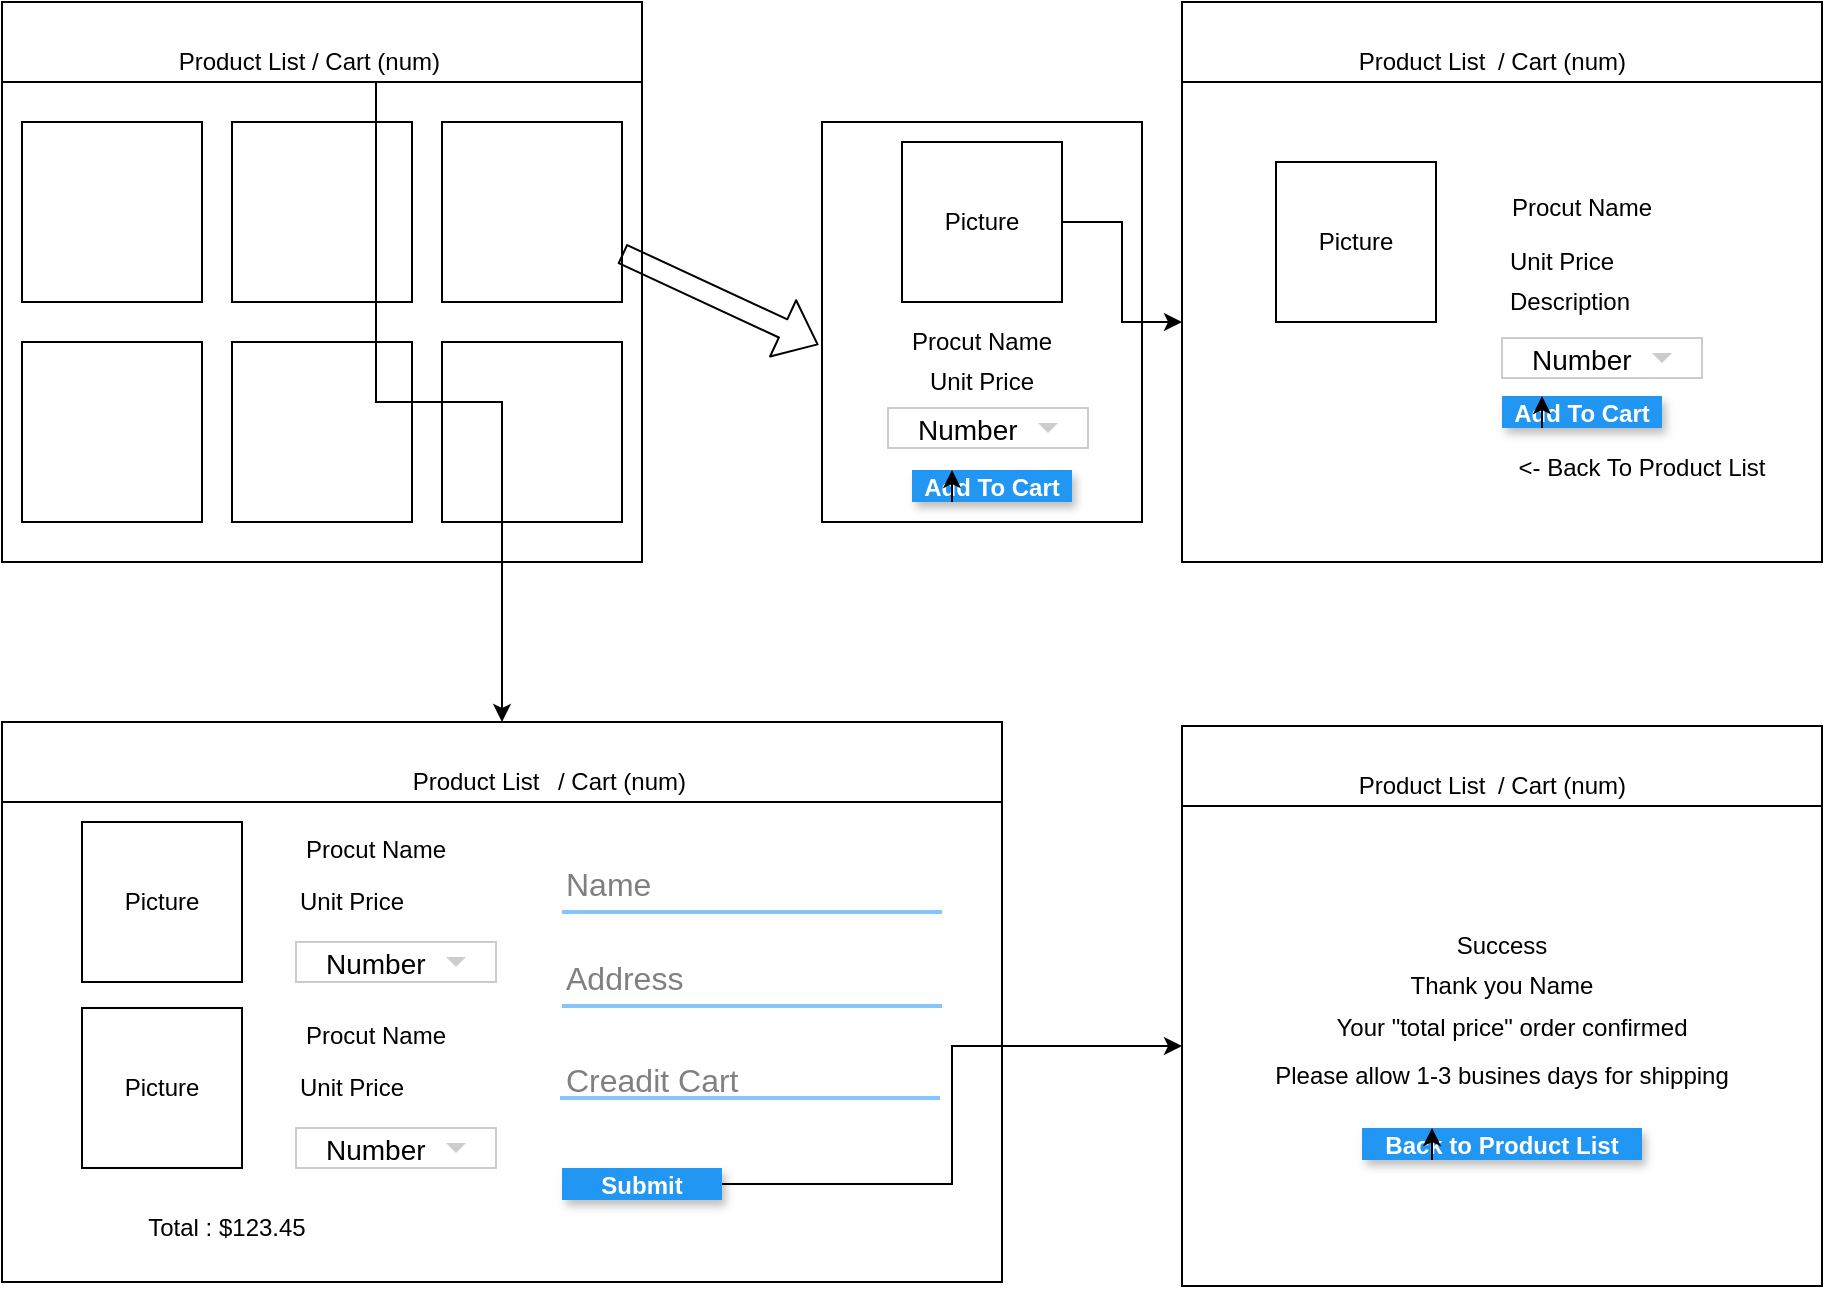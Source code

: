 <mxfile>
    <diagram id="4H5u5QS_M6N6Bkx950i7" name="Page-1">
        <mxGraphModel dx="855" dy="615" grid="1" gridSize="10" guides="1" tooltips="1" connect="1" arrows="1" fold="1" page="1" pageScale="1" pageWidth="1169" pageHeight="827" math="0" shadow="0">
            <root>
                <mxCell id="0"/>
                <mxCell id="1" parent="0"/>
                <mxCell id="2" value="" style="rounded=0;whiteSpace=wrap;html=1;" parent="1" vertex="1">
                    <mxGeometry x="40" y="40" width="320" height="40" as="geometry"/>
                </mxCell>
                <mxCell id="3" value="" style="rounded=0;whiteSpace=wrap;html=1;" parent="1" vertex="1">
                    <mxGeometry x="40" y="80" width="320" height="240" as="geometry"/>
                </mxCell>
                <mxCell id="4" value="" style="rounded=0;whiteSpace=wrap;html=1;" parent="1" vertex="1">
                    <mxGeometry x="50" y="100" width="90" height="90" as="geometry"/>
                </mxCell>
                <mxCell id="5" value="" style="rounded=0;whiteSpace=wrap;html=1;" parent="1" vertex="1">
                    <mxGeometry x="155" y="100" width="90" height="90" as="geometry"/>
                </mxCell>
                <mxCell id="6" value="" style="rounded=0;whiteSpace=wrap;html=1;" parent="1" vertex="1">
                    <mxGeometry x="260" y="100" width="90" height="90" as="geometry"/>
                </mxCell>
                <mxCell id="7" value="" style="rounded=0;whiteSpace=wrap;html=1;" parent="1" vertex="1">
                    <mxGeometry x="50" y="210" width="90" height="90" as="geometry"/>
                </mxCell>
                <mxCell id="8" value="" style="rounded=0;whiteSpace=wrap;html=1;" parent="1" vertex="1">
                    <mxGeometry x="155" y="210" width="90" height="90" as="geometry"/>
                </mxCell>
                <mxCell id="9" value="" style="rounded=0;whiteSpace=wrap;html=1;" parent="1" vertex="1">
                    <mxGeometry x="260" y="210" width="90" height="90" as="geometry"/>
                </mxCell>
                <mxCell id="10" value="Product List" style="text;html=1;strokeColor=none;fillColor=none;align=center;verticalAlign=middle;whiteSpace=wrap;rounded=0;" parent="1" vertex="1">
                    <mxGeometry x="120" y="60" width="80" height="20" as="geometry"/>
                </mxCell>
                <mxCell id="81" style="edgeStyle=orthogonalEdgeStyle;rounded=0;orthogonalLoop=1;jettySize=auto;html=1;exitX=0.5;exitY=1;exitDx=0;exitDy=0;entryX=0.5;entryY=0;entryDx=0;entryDy=0;" edge="1" parent="1" source="11" target="51">
                    <mxGeometry relative="1" as="geometry"/>
                </mxCell>
                <mxCell id="11" value="/ Cart (num)" style="text;html=1;strokeColor=none;fillColor=none;align=center;verticalAlign=middle;whiteSpace=wrap;rounded=0;" parent="1" vertex="1">
                    <mxGeometry x="187" y="60" width="80" height="20" as="geometry"/>
                </mxCell>
                <mxCell id="14" value="" style="rounded=0;whiteSpace=wrap;html=1;" parent="1" vertex="1">
                    <mxGeometry x="450" y="100" width="160" height="200" as="geometry"/>
                </mxCell>
                <mxCell id="82" style="edgeStyle=orthogonalEdgeStyle;rounded=0;orthogonalLoop=1;jettySize=auto;html=1;exitX=1;exitY=0.5;exitDx=0;exitDy=0;entryX=0;entryY=0.5;entryDx=0;entryDy=0;" edge="1" parent="1" source="15" target="34">
                    <mxGeometry relative="1" as="geometry"/>
                </mxCell>
                <mxCell id="15" value="Picture" style="whiteSpace=wrap;html=1;aspect=fixed;" parent="1" vertex="1">
                    <mxGeometry x="490" y="110" width="80" height="80" as="geometry"/>
                </mxCell>
                <mxCell id="16" value="Procut Name" style="text;html=1;strokeColor=none;fillColor=none;align=center;verticalAlign=middle;whiteSpace=wrap;rounded=0;" parent="1" vertex="1">
                    <mxGeometry x="490" y="200" width="80" height="20" as="geometry"/>
                </mxCell>
                <mxCell id="17" value="Unit Price" style="text;html=1;strokeColor=none;fillColor=none;align=center;verticalAlign=middle;whiteSpace=wrap;rounded=0;" parent="1" vertex="1">
                    <mxGeometry x="490" y="220" width="80" height="20" as="geometry"/>
                </mxCell>
                <mxCell id="18" value="" style="dashed=0;align=center;fontSize=12;shape=rect;fillColor=#ffffff;strokeColor=#cccccc;" parent="1" vertex="1">
                    <mxGeometry x="483" y="243" width="100" height="20" as="geometry"/>
                </mxCell>
                <mxCell id="19" value="Number" style="text;fontColor=#000000;verticalAlign=middle;spacingLeft=13;fontSize=14;" parent="18" vertex="1">
                    <mxGeometry width="100" height="20" as="geometry"/>
                </mxCell>
                <mxCell id="20" value="" style="dashed=0;html=1;shape=mxgraph.gmdl.triangle;fillColor=#cccccc;strokeColor=none;" parent="18" vertex="1">
                    <mxGeometry x="1" y="0.5" width="10" height="5" relative="1" as="geometry">
                        <mxPoint x="-25" y="-2.5" as="offset"/>
                    </mxGeometry>
                </mxCell>
                <mxCell id="23" value="Add To Cart" style="dashed=0;align=center;fontSize=12;shape=rect;fillColor=#2196F3;strokeColor=none;fontStyle=1;shadow=1;fontColor=#ffffff;" parent="1" vertex="1">
                    <mxGeometry x="495" y="274" width="80" height="16" as="geometry"/>
                </mxCell>
                <mxCell id="24" value="" style="shape=flexArrow;endArrow=classic;html=1;entryX=-0.011;entryY=0.557;entryDx=0;entryDy=0;entryPerimeter=0;" parent="1" source="6" target="14" edge="1">
                    <mxGeometry width="50" height="50" relative="1" as="geometry">
                        <mxPoint x="410" y="330" as="sourcePoint"/>
                        <mxPoint x="460" y="280" as="targetPoint"/>
                    </mxGeometry>
                </mxCell>
                <mxCell id="33" value="" style="rounded=0;whiteSpace=wrap;html=1;" parent="1" vertex="1">
                    <mxGeometry x="630" y="40" width="320" height="40" as="geometry"/>
                </mxCell>
                <mxCell id="34" value="" style="rounded=0;whiteSpace=wrap;html=1;" parent="1" vertex="1">
                    <mxGeometry x="630" y="80" width="320" height="240" as="geometry"/>
                </mxCell>
                <mxCell id="35" value="Product List" style="text;html=1;strokeColor=none;fillColor=none;align=center;verticalAlign=middle;whiteSpace=wrap;rounded=0;" parent="1" vertex="1">
                    <mxGeometry x="710" y="60" width="80" height="20" as="geometry"/>
                </mxCell>
                <mxCell id="36" value="/ Cart (num)" style="text;html=1;strokeColor=none;fillColor=none;align=center;verticalAlign=middle;whiteSpace=wrap;rounded=0;" parent="1" vertex="1">
                    <mxGeometry x="780" y="60" width="80" height="20" as="geometry"/>
                </mxCell>
                <mxCell id="37" style="edgeStyle=orthogonalEdgeStyle;rounded=0;orthogonalLoop=1;jettySize=auto;html=1;exitX=0.25;exitY=1;exitDx=0;exitDy=0;entryX=0.25;entryY=0;entryDx=0;entryDy=0;" parent="1" source="23" target="23" edge="1">
                    <mxGeometry relative="1" as="geometry"/>
                </mxCell>
                <mxCell id="39" value="Picture" style="whiteSpace=wrap;html=1;aspect=fixed;" parent="1" vertex="1">
                    <mxGeometry x="677" y="120" width="80" height="80" as="geometry"/>
                </mxCell>
                <mxCell id="40" value="Procut Name" style="text;html=1;strokeColor=none;fillColor=none;align=center;verticalAlign=middle;whiteSpace=wrap;rounded=0;" parent="1" vertex="1">
                    <mxGeometry x="790" y="133" width="80" height="20" as="geometry"/>
                </mxCell>
                <mxCell id="41" value="Unit Price" style="text;html=1;strokeColor=none;fillColor=none;align=center;verticalAlign=middle;whiteSpace=wrap;rounded=0;" parent="1" vertex="1">
                    <mxGeometry x="780" y="160" width="80" height="20" as="geometry"/>
                </mxCell>
                <mxCell id="42" value="" style="dashed=0;align=center;fontSize=12;shape=rect;fillColor=#ffffff;strokeColor=#cccccc;" parent="1" vertex="1">
                    <mxGeometry x="790" y="208" width="100" height="20" as="geometry"/>
                </mxCell>
                <mxCell id="43" value="Number" style="text;fontColor=#000000;verticalAlign=middle;spacingLeft=13;fontSize=14;" parent="42" vertex="1">
                    <mxGeometry width="100" height="20" as="geometry"/>
                </mxCell>
                <mxCell id="44" value="" style="dashed=0;html=1;shape=mxgraph.gmdl.triangle;fillColor=#cccccc;strokeColor=none;" parent="42" vertex="1">
                    <mxGeometry x="1" y="0.5" width="10" height="5" relative="1" as="geometry">
                        <mxPoint x="-25" y="-2.5" as="offset"/>
                    </mxGeometry>
                </mxCell>
                <mxCell id="45" value="Add To Cart" style="dashed=0;align=center;fontSize=12;shape=rect;fillColor=#2196F3;strokeColor=none;fontStyle=1;shadow=1;fontColor=#ffffff;" parent="1" vertex="1">
                    <mxGeometry x="790" y="237" width="80" height="16" as="geometry"/>
                </mxCell>
                <mxCell id="46" style="edgeStyle=orthogonalEdgeStyle;rounded=0;orthogonalLoop=1;jettySize=auto;html=1;exitX=0.25;exitY=1;exitDx=0;exitDy=0;entryX=0.25;entryY=0;entryDx=0;entryDy=0;" parent="1" source="45" target="45" edge="1">
                    <mxGeometry relative="1" as="geometry"/>
                </mxCell>
                <mxCell id="47" value="Description" style="text;html=1;strokeColor=none;fillColor=none;align=center;verticalAlign=middle;whiteSpace=wrap;rounded=0;" vertex="1" parent="1">
                    <mxGeometry x="784" y="180" width="80" height="20" as="geometry"/>
                </mxCell>
                <mxCell id="50" value="&amp;lt;- Back To Product List" style="text;html=1;strokeColor=none;fillColor=none;align=center;verticalAlign=middle;whiteSpace=wrap;rounded=0;" vertex="1" parent="1">
                    <mxGeometry x="790" y="263" width="140" height="20" as="geometry"/>
                </mxCell>
                <mxCell id="51" value="" style="rounded=0;whiteSpace=wrap;html=1;" vertex="1" parent="1">
                    <mxGeometry x="40" y="400" width="500" height="40" as="geometry"/>
                </mxCell>
                <mxCell id="52" value="" style="rounded=0;whiteSpace=wrap;html=1;" vertex="1" parent="1">
                    <mxGeometry x="40" y="440" width="500" height="240" as="geometry"/>
                </mxCell>
                <mxCell id="53" value="Product List" style="text;html=1;strokeColor=none;fillColor=none;align=center;verticalAlign=middle;whiteSpace=wrap;rounded=0;" vertex="1" parent="1">
                    <mxGeometry x="237" y="420" width="80" height="20" as="geometry"/>
                </mxCell>
                <mxCell id="54" value="/ Cart (num)" style="text;html=1;strokeColor=none;fillColor=none;align=center;verticalAlign=middle;whiteSpace=wrap;rounded=0;" vertex="1" parent="1">
                    <mxGeometry x="310" y="420" width="80" height="20" as="geometry"/>
                </mxCell>
                <mxCell id="55" value="Picture" style="whiteSpace=wrap;html=1;aspect=fixed;" vertex="1" parent="1">
                    <mxGeometry x="80" y="450" width="80" height="80" as="geometry"/>
                </mxCell>
                <mxCell id="56" value="Procut Name" style="text;html=1;strokeColor=none;fillColor=none;align=center;verticalAlign=middle;whiteSpace=wrap;rounded=0;" vertex="1" parent="1">
                    <mxGeometry x="187" y="454" width="80" height="20" as="geometry"/>
                </mxCell>
                <mxCell id="57" value="Unit Price" style="text;html=1;strokeColor=none;fillColor=none;align=center;verticalAlign=middle;whiteSpace=wrap;rounded=0;" vertex="1" parent="1">
                    <mxGeometry x="175" y="480" width="80" height="20" as="geometry"/>
                </mxCell>
                <mxCell id="58" value="" style="dashed=0;align=center;fontSize=12;shape=rect;fillColor=#ffffff;strokeColor=#cccccc;" vertex="1" parent="1">
                    <mxGeometry x="187" y="510" width="100" height="20" as="geometry"/>
                </mxCell>
                <mxCell id="59" value="Number" style="text;fontColor=#000000;verticalAlign=middle;spacingLeft=13;fontSize=14;" vertex="1" parent="58">
                    <mxGeometry width="100" height="20" as="geometry"/>
                </mxCell>
                <mxCell id="60" value="" style="dashed=0;html=1;shape=mxgraph.gmdl.triangle;fillColor=#cccccc;strokeColor=none;" vertex="1" parent="58">
                    <mxGeometry x="1" y="0.5" width="10" height="5" relative="1" as="geometry">
                        <mxPoint x="-25" y="-2.5" as="offset"/>
                    </mxGeometry>
                </mxCell>
                <mxCell id="99" style="edgeStyle=orthogonalEdgeStyle;rounded=0;orthogonalLoop=1;jettySize=auto;html=1;exitX=1;exitY=0.5;exitDx=0;exitDy=0;" edge="1" parent="1" source="61" target="84">
                    <mxGeometry relative="1" as="geometry"/>
                </mxCell>
                <mxCell id="61" value="Submit" style="dashed=0;align=center;fontSize=12;shape=rect;fillColor=#2196F3;strokeColor=none;fontStyle=1;shadow=1;fontColor=#ffffff;" vertex="1" parent="1">
                    <mxGeometry x="320" y="623" width="80" height="16" as="geometry"/>
                </mxCell>
                <mxCell id="66" value="Picture" style="whiteSpace=wrap;html=1;aspect=fixed;" vertex="1" parent="1">
                    <mxGeometry x="80" y="543" width="80" height="80" as="geometry"/>
                </mxCell>
                <mxCell id="67" value="Procut Name" style="text;html=1;strokeColor=none;fillColor=none;align=center;verticalAlign=middle;whiteSpace=wrap;rounded=0;" vertex="1" parent="1">
                    <mxGeometry x="187" y="547" width="80" height="20" as="geometry"/>
                </mxCell>
                <mxCell id="68" value="Unit Price" style="text;html=1;strokeColor=none;fillColor=none;align=center;verticalAlign=middle;whiteSpace=wrap;rounded=0;" vertex="1" parent="1">
                    <mxGeometry x="175" y="573" width="80" height="20" as="geometry"/>
                </mxCell>
                <mxCell id="69" value="" style="dashed=0;align=center;fontSize=12;shape=rect;fillColor=#ffffff;strokeColor=#cccccc;" vertex="1" parent="1">
                    <mxGeometry x="187" y="603" width="100" height="20" as="geometry"/>
                </mxCell>
                <mxCell id="70" value="Number" style="text;fontColor=#000000;verticalAlign=middle;spacingLeft=13;fontSize=14;" vertex="1" parent="69">
                    <mxGeometry width="100" height="20" as="geometry"/>
                </mxCell>
                <mxCell id="71" value="" style="dashed=0;html=1;shape=mxgraph.gmdl.triangle;fillColor=#cccccc;strokeColor=none;" vertex="1" parent="69">
                    <mxGeometry x="1" y="0.5" width="10" height="5" relative="1" as="geometry">
                        <mxPoint x="-25" y="-2.5" as="offset"/>
                    </mxGeometry>
                </mxCell>
                <mxCell id="72" value="Total : $123.45" style="text;html=1;strokeColor=none;fillColor=none;align=center;verticalAlign=middle;whiteSpace=wrap;rounded=0;" vertex="1" parent="1">
                    <mxGeometry x="80" y="643" width="145" height="20" as="geometry"/>
                </mxCell>
                <mxCell id="73" value="Name" style="text;fontColor=#808080;fontSize=16;verticalAlign=middle;strokeColor=none;fillColor=none;opacity=50;" vertex="1" parent="1">
                    <mxGeometry x="320" y="465" width="180" height="30" as="geometry"/>
                </mxCell>
                <mxCell id="74" value="" style="dashed=0;shape=line;strokeWidth=2;noLabel=1;strokeColor=#0C8CF2;opacity=50;" vertex="1" parent="1">
                    <mxGeometry x="320" y="490" width="190" height="10" as="geometry"/>
                </mxCell>
                <mxCell id="75" value="Address" style="text;fontColor=#808080;fontSize=16;verticalAlign=middle;strokeColor=none;fillColor=none;opacity=50;" vertex="1" parent="1">
                    <mxGeometry x="320" y="512" width="180" height="30" as="geometry"/>
                </mxCell>
                <mxCell id="76" value="" style="dashed=0;shape=line;strokeWidth=2;noLabel=1;strokeColor=#0C8CF2;opacity=50;" vertex="1" parent="1">
                    <mxGeometry x="320" y="537" width="190" height="10" as="geometry"/>
                </mxCell>
                <mxCell id="77" value="Creadit Cart" style="text;fontColor=#808080;fontSize=16;verticalAlign=middle;strokeColor=none;fillColor=none;opacity=50;" vertex="1" parent="1">
                    <mxGeometry x="320" y="563" width="180" height="30" as="geometry"/>
                </mxCell>
                <mxCell id="78" value="" style="dashed=0;shape=line;strokeWidth=2;noLabel=1;strokeColor=#0C8CF2;opacity=50;" vertex="1" parent="1">
                    <mxGeometry x="319" y="583" width="190" height="10" as="geometry"/>
                </mxCell>
                <mxCell id="83" value="" style="rounded=0;whiteSpace=wrap;html=1;" vertex="1" parent="1">
                    <mxGeometry x="630" y="402" width="320" height="40" as="geometry"/>
                </mxCell>
                <mxCell id="84" value="" style="rounded=0;whiteSpace=wrap;html=1;" vertex="1" parent="1">
                    <mxGeometry x="630" y="442" width="320" height="240" as="geometry"/>
                </mxCell>
                <mxCell id="85" value="Product List" style="text;html=1;strokeColor=none;fillColor=none;align=center;verticalAlign=middle;whiteSpace=wrap;rounded=0;" vertex="1" parent="1">
                    <mxGeometry x="710" y="422" width="80" height="20" as="geometry"/>
                </mxCell>
                <mxCell id="86" value="/ Cart (num)" style="text;html=1;strokeColor=none;fillColor=none;align=center;verticalAlign=middle;whiteSpace=wrap;rounded=0;" vertex="1" parent="1">
                    <mxGeometry x="780" y="422" width="80" height="20" as="geometry"/>
                </mxCell>
                <mxCell id="88" value="Success" style="text;html=1;strokeColor=none;fillColor=none;align=center;verticalAlign=middle;whiteSpace=wrap;rounded=0;" vertex="1" parent="1">
                    <mxGeometry x="750" y="502" width="80" height="20" as="geometry"/>
                </mxCell>
                <mxCell id="89" value="Thank you Name" style="text;html=1;strokeColor=none;fillColor=none;align=center;verticalAlign=middle;whiteSpace=wrap;rounded=0;" vertex="1" parent="1">
                    <mxGeometry x="720" y="522" width="140" height="20" as="geometry"/>
                </mxCell>
                <mxCell id="93" value="Back to Product List" style="dashed=0;align=center;fontSize=12;shape=rect;fillColor=#2196F3;strokeColor=none;fontStyle=1;shadow=1;fontColor=#ffffff;" vertex="1" parent="1">
                    <mxGeometry x="720" y="603" width="140" height="16" as="geometry"/>
                </mxCell>
                <mxCell id="94" style="edgeStyle=orthogonalEdgeStyle;rounded=0;orthogonalLoop=1;jettySize=auto;html=1;exitX=0.25;exitY=1;exitDx=0;exitDy=0;entryX=0.25;entryY=0;entryDx=0;entryDy=0;" edge="1" parent="1" source="93" target="93">
                    <mxGeometry relative="1" as="geometry"/>
                </mxCell>
                <mxCell id="95" value="Your &quot;total price&quot; order confirmed" style="text;html=1;strokeColor=none;fillColor=none;align=center;verticalAlign=middle;whiteSpace=wrap;rounded=0;" vertex="1" parent="1">
                    <mxGeometry x="700" y="543" width="190" height="20" as="geometry"/>
                </mxCell>
                <mxCell id="98" value="Please allow 1-3 busines days for shipping" style="text;html=1;strokeColor=none;fillColor=none;align=center;verticalAlign=middle;whiteSpace=wrap;rounded=0;" vertex="1" parent="1">
                    <mxGeometry x="670" y="567" width="240" height="20" as="geometry"/>
                </mxCell>
            </root>
        </mxGraphModel>
    </diagram>
</mxfile>